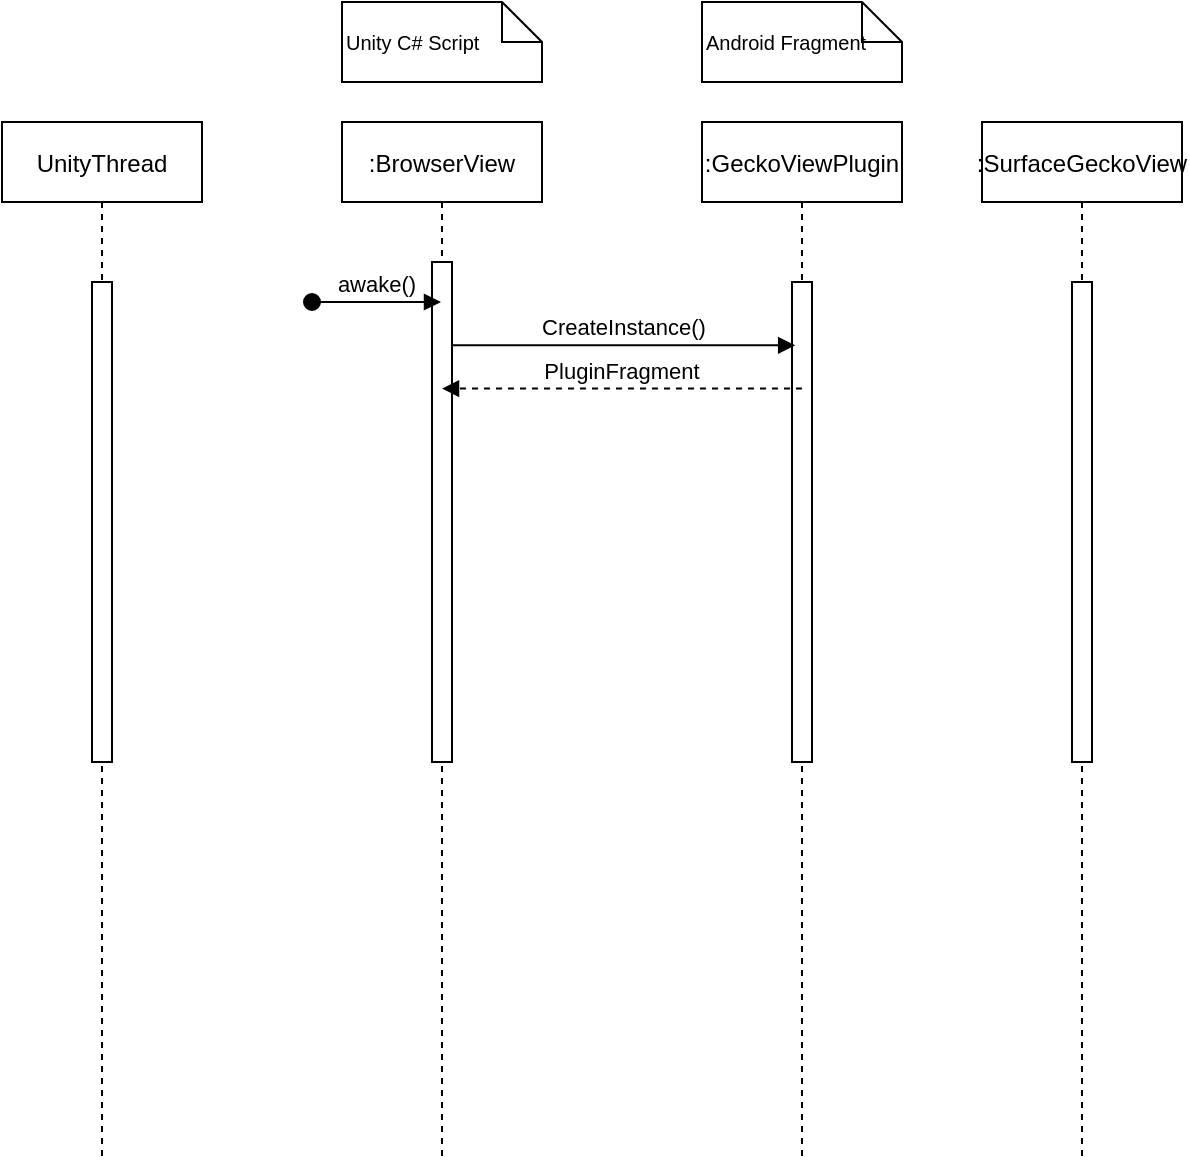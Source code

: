 <mxfile version="20.6.0" type="github">
  <diagram id="kgpKYQtTHZ0yAKxKKP6v" name="Page-1">
    <mxGraphModel dx="2035" dy="750" grid="1" gridSize="10" guides="1" tooltips="1" connect="1" arrows="1" fold="1" page="1" pageScale="1" pageWidth="850" pageHeight="1100" math="0" shadow="0">
      <root>
        <mxCell id="0" />
        <mxCell id="1" parent="0" />
        <mxCell id="3nuBFxr9cyL0pnOWT2aG-1" value=":BrowserView" style="shape=umlLifeline;perimeter=lifelinePerimeter;container=1;collapsible=0;recursiveResize=0;rounded=0;shadow=0;strokeWidth=1;" parent="1" vertex="1">
          <mxGeometry x="120" y="80" width="100" height="520" as="geometry" />
        </mxCell>
        <mxCell id="3nuBFxr9cyL0pnOWT2aG-2" value="" style="points=[];perimeter=orthogonalPerimeter;rounded=0;shadow=0;strokeWidth=1;" parent="3nuBFxr9cyL0pnOWT2aG-1" vertex="1">
          <mxGeometry x="45" y="70" width="10" height="250" as="geometry" />
        </mxCell>
        <mxCell id="3nuBFxr9cyL0pnOWT2aG-3" value="awake()" style="verticalAlign=bottom;startArrow=oval;endArrow=block;startSize=8;shadow=0;strokeWidth=1;" parent="3nuBFxr9cyL0pnOWT2aG-1" target="3nuBFxr9cyL0pnOWT2aG-1" edge="1">
          <mxGeometry relative="1" as="geometry">
            <mxPoint x="-15" y="90" as="sourcePoint" />
            <mxPoint x="50" y="70" as="targetPoint" />
          </mxGeometry>
        </mxCell>
        <mxCell id="3nuBFxr9cyL0pnOWT2aG-5" value=":GeckoViewPlugin" style="shape=umlLifeline;perimeter=lifelinePerimeter;container=1;collapsible=0;recursiveResize=0;rounded=0;shadow=0;strokeWidth=1;" parent="1" vertex="1">
          <mxGeometry x="300" y="80" width="100" height="520" as="geometry" />
        </mxCell>
        <mxCell id="3nuBFxr9cyL0pnOWT2aG-6" value="" style="points=[];perimeter=orthogonalPerimeter;rounded=0;shadow=0;strokeWidth=1;" parent="3nuBFxr9cyL0pnOWT2aG-5" vertex="1">
          <mxGeometry x="45" y="80" width="10" height="240" as="geometry" />
        </mxCell>
        <mxCell id="3nuBFxr9cyL0pnOWT2aG-8" value="CreateInstance()" style="verticalAlign=bottom;endArrow=block;entryX=0.159;entryY=0.132;shadow=0;strokeWidth=1;entryDx=0;entryDy=0;entryPerimeter=0;" parent="1" source="3nuBFxr9cyL0pnOWT2aG-2" target="3nuBFxr9cyL0pnOWT2aG-6" edge="1">
          <mxGeometry relative="1" as="geometry">
            <mxPoint x="275" y="160" as="sourcePoint" />
            <mxPoint as="offset" />
          </mxGeometry>
        </mxCell>
        <mxCell id="N4a0FCcNf2zw99aRG1-r-1" value=":SurfaceGeckoView" style="shape=umlLifeline;perimeter=lifelinePerimeter;container=1;collapsible=0;recursiveResize=0;rounded=0;shadow=0;strokeWidth=1;" parent="1" vertex="1">
          <mxGeometry x="440" y="80" width="100" height="520" as="geometry" />
        </mxCell>
        <mxCell id="N4a0FCcNf2zw99aRG1-r-2" value="" style="points=[];perimeter=orthogonalPerimeter;rounded=0;shadow=0;strokeWidth=1;" parent="N4a0FCcNf2zw99aRG1-r-1" vertex="1">
          <mxGeometry x="45" y="80" width="10" height="240" as="geometry" />
        </mxCell>
        <mxCell id="N4a0FCcNf2zw99aRG1-r-7" value="&lt;div align=&quot;left&quot;&gt;&lt;font style=&quot;font-size: 10px;&quot;&gt;Unity C# Script&lt;/font&gt;&lt;br&gt;&lt;/div&gt;" style="shape=note;size=20;whiteSpace=wrap;html=1;align=left;" parent="1" vertex="1">
          <mxGeometry x="120" y="20" width="100" height="40" as="geometry" />
        </mxCell>
        <mxCell id="uVbxyk5DVPg8WVLnTsuG-1" value="UnityThread" style="shape=umlLifeline;perimeter=lifelinePerimeter;container=1;collapsible=0;recursiveResize=0;rounded=0;shadow=0;strokeWidth=1;" vertex="1" parent="1">
          <mxGeometry x="-50" y="80" width="100" height="520" as="geometry" />
        </mxCell>
        <mxCell id="uVbxyk5DVPg8WVLnTsuG-2" value="" style="points=[];perimeter=orthogonalPerimeter;rounded=0;shadow=0;strokeWidth=1;" vertex="1" parent="uVbxyk5DVPg8WVLnTsuG-1">
          <mxGeometry x="45" y="80" width="10" height="240" as="geometry" />
        </mxCell>
        <mxCell id="uVbxyk5DVPg8WVLnTsuG-3" value="Android Fragment" style="shape=note;size=20;whiteSpace=wrap;html=1;align=left;fontSize=10;" vertex="1" parent="1">
          <mxGeometry x="300" y="20" width="100" height="40" as="geometry" />
        </mxCell>
        <mxCell id="uVbxyk5DVPg8WVLnTsuG-5" value="PluginFragment" style="verticalAlign=bottom;endArrow=block;shadow=0;strokeWidth=1;exitX=0.5;exitY=0.222;exitDx=0;exitDy=0;exitPerimeter=0;dashed=1;" edge="1" parent="1" source="3nuBFxr9cyL0pnOWT2aG-6" target="3nuBFxr9cyL0pnOWT2aG-1">
          <mxGeometry relative="1" as="geometry">
            <mxPoint x="220" y="230.0" as="sourcePoint" />
            <mxPoint as="offset" />
            <mxPoint x="391.59" y="230.0" as="targetPoint" />
          </mxGeometry>
        </mxCell>
      </root>
    </mxGraphModel>
  </diagram>
</mxfile>
